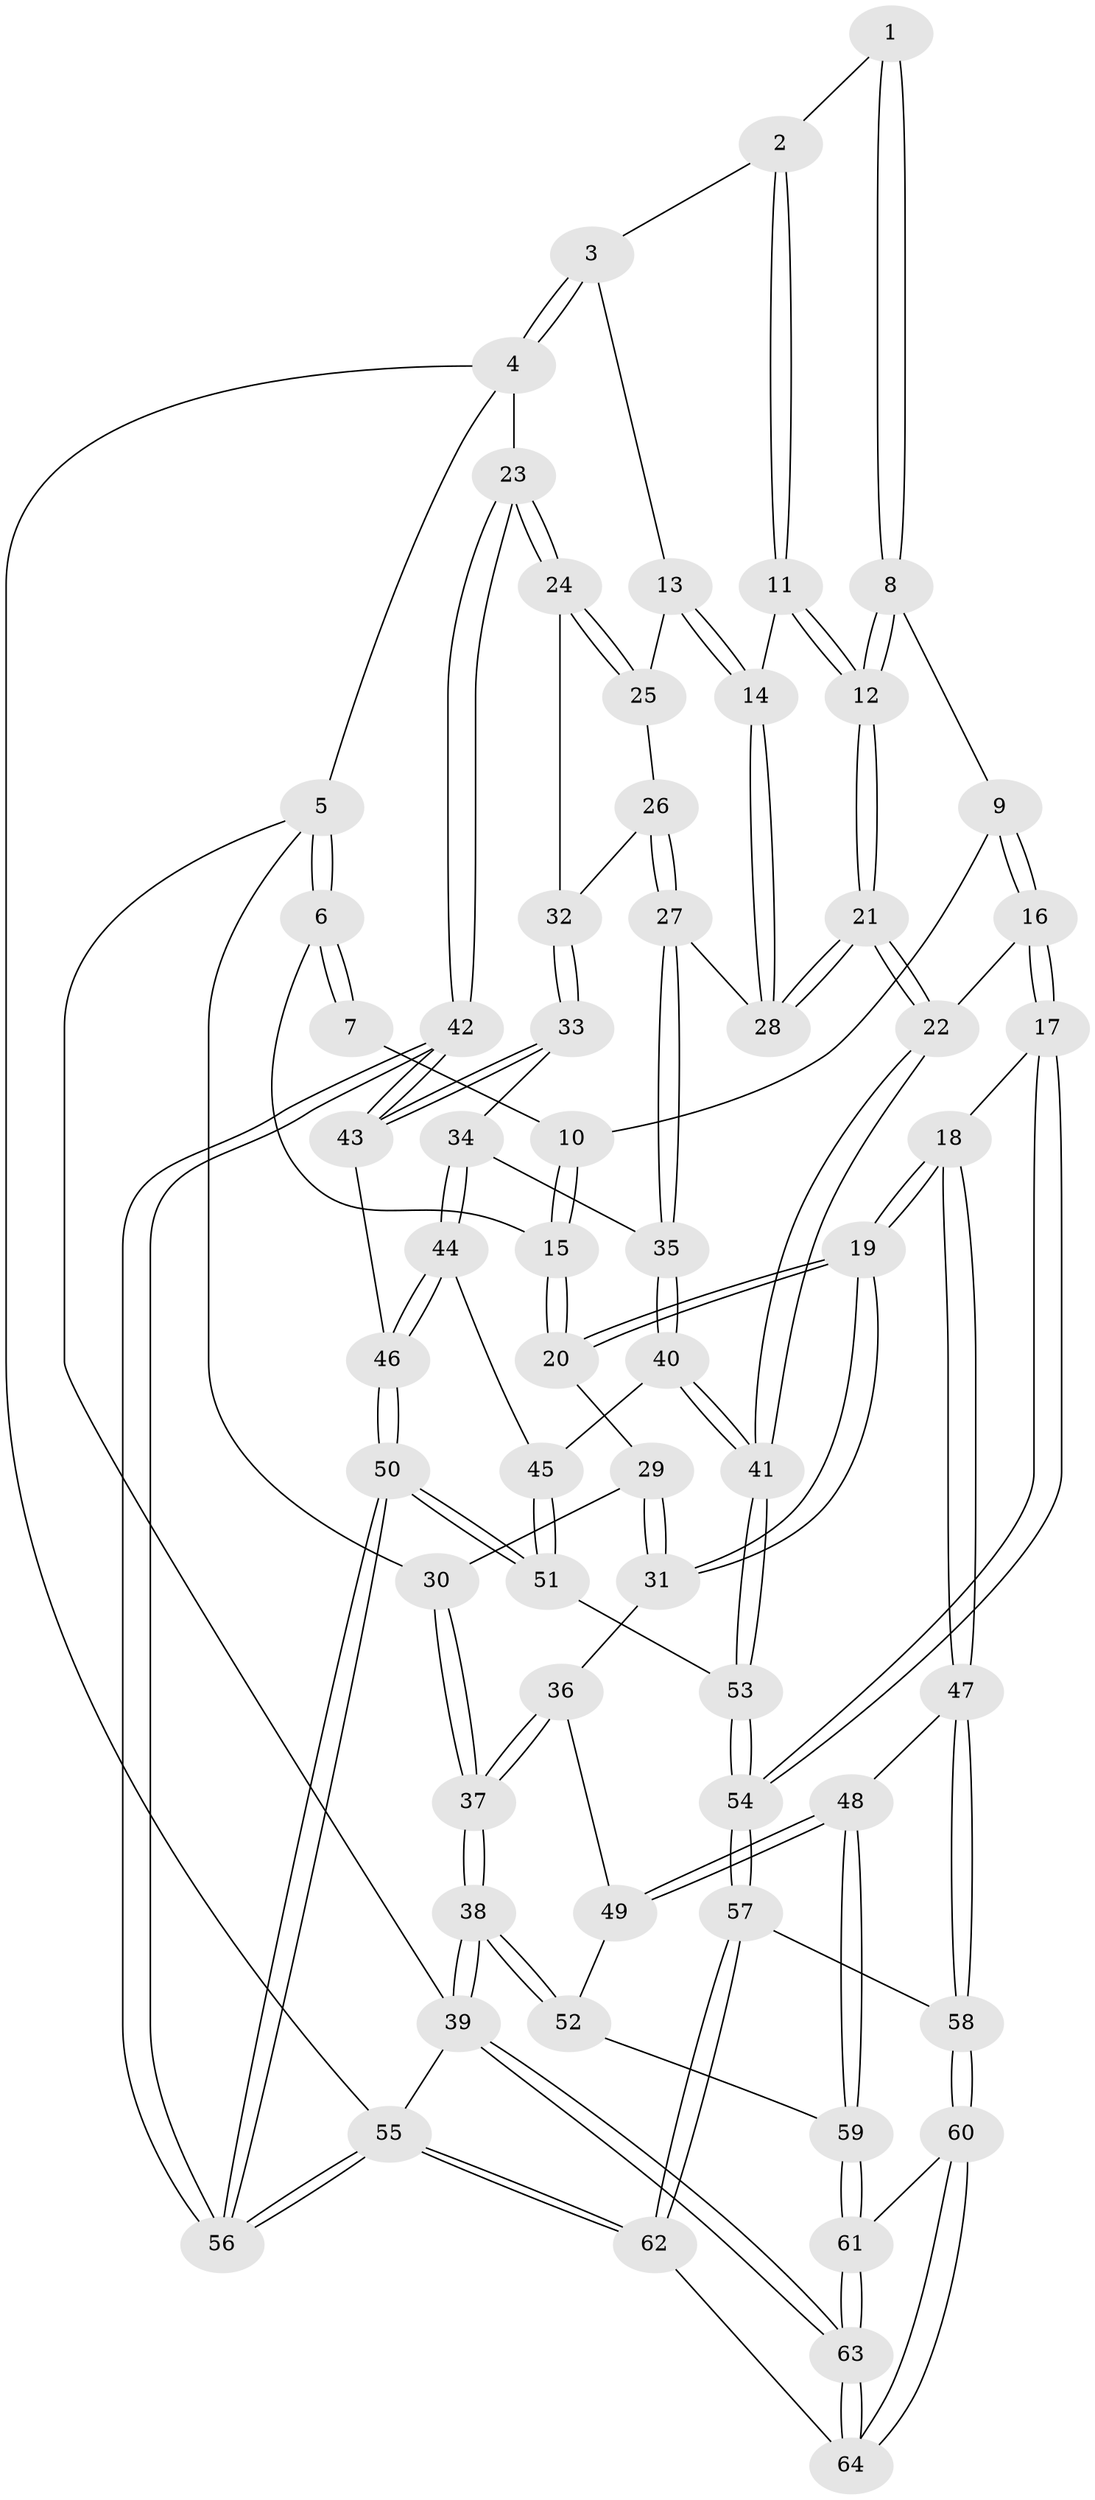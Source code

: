 // Generated by graph-tools (version 1.1) at 2025/51/03/09/25 03:51:12]
// undirected, 64 vertices, 157 edges
graph export_dot {
graph [start="1"]
  node [color=gray90,style=filled];
  1 [pos="+0.4970254247299127+0"];
  2 [pos="+0.7153521989188205+0"];
  3 [pos="+0.9570658610909916+0"];
  4 [pos="+1+0"];
  5 [pos="+0+0"];
  6 [pos="+0+0"];
  7 [pos="+0.44006450443830625+0"];
  8 [pos="+0.5118952082273158+0.18263249023502454"];
  9 [pos="+0.4003226718459198+0.14791899496346814"];
  10 [pos="+0.3934895236781142+0.1396975734015296"];
  11 [pos="+0.6535661473463033+0.12454055105086588"];
  12 [pos="+0.5553601843213147+0.23106810570520367"];
  13 [pos="+0.8696931876999283+0.17408066108630066"];
  14 [pos="+0.73560238742881+0.23347275627877934"];
  15 [pos="+0.30642766172642144+0.1701380002008415"];
  16 [pos="+0.4177957665739866+0.4099267469665296"];
  17 [pos="+0.39686750123110726+0.42079246123328073"];
  18 [pos="+0.34484461206377154+0.437922157875336"];
  19 [pos="+0.32133242681418167+0.4246697309627607"];
  20 [pos="+0.2744314515023229+0.28350618050486504"];
  21 [pos="+0.5435328889184672+0.34597470301090016"];
  22 [pos="+0.5297710511469923+0.3787419633291079"];
  23 [pos="+1+0.3376072089732915"];
  24 [pos="+1+0.31895488597935623"];
  25 [pos="+0.875551298066213+0.19525723609466586"];
  26 [pos="+0.8639911781071195+0.34547390863144156"];
  27 [pos="+0.7980306105878621+0.3647643203776681"];
  28 [pos="+0.7299742346359468+0.25545664207852714"];
  29 [pos="+0.1007732024256542+0.16106832218986494"];
  30 [pos="+0+0"];
  31 [pos="+0.15042059810535022+0.425258013351883"];
  32 [pos="+0.8660302036587536+0.3465605438122495"];
  33 [pos="+0.9061193947334084+0.4262805417991972"];
  34 [pos="+0.8767913113515662+0.48291435350371065"];
  35 [pos="+0.7731361316652956+0.3919286603104107"];
  36 [pos="+0.06214921099218841+0.44989100397715026"];
  37 [pos="+0+0.40657272769816294"];
  38 [pos="+0+0.6984976157751042"];
  39 [pos="+0+1"];
  40 [pos="+0.6806033758549861+0.4773797514294599"];
  41 [pos="+0.6794153052196144+0.4776521957452025"];
  42 [pos="+1+0.5410038938095074"];
  43 [pos="+1+0.5341089107090807"];
  44 [pos="+0.8626333695791306+0.530600214928846"];
  45 [pos="+0.7939714623329157+0.5279720596076147"];
  46 [pos="+0.899473461319097+0.5581645036148536"];
  47 [pos="+0.32419360831388266+0.6182202012451531"];
  48 [pos="+0.1815262328915575+0.7409666966842076"];
  49 [pos="+0.07133991707010152+0.4879569408829002"];
  50 [pos="+0.8389862249749961+0.7652275595329316"];
  51 [pos="+0.8284744498006591+0.761832561309453"];
  52 [pos="+0.025191133864765864+0.714101602644848"];
  53 [pos="+0.6344578947810616+0.7369776751652733"];
  54 [pos="+0.6308503069914735+0.7390664644000513"];
  55 [pos="+1+1"];
  56 [pos="+1+1"];
  57 [pos="+0.60797132425071+0.7583326259901695"];
  58 [pos="+0.5060011759066978+0.7644003429343996"];
  59 [pos="+0.17488941077507095+0.7516762059485864"];
  60 [pos="+0.4148811876962214+0.8712082269054312"];
  61 [pos="+0.1932233356655186+0.9013845368997186"];
  62 [pos="+0.6459558878292614+1"];
  63 [pos="+0.0030544857184821167+1"];
  64 [pos="+0.5070398677705042+1"];
  1 -- 2;
  1 -- 8;
  1 -- 8;
  2 -- 3;
  2 -- 11;
  2 -- 11;
  3 -- 4;
  3 -- 4;
  3 -- 13;
  4 -- 5;
  4 -- 23;
  4 -- 55;
  5 -- 6;
  5 -- 6;
  5 -- 30;
  5 -- 39;
  6 -- 7;
  6 -- 7;
  6 -- 15;
  7 -- 10;
  8 -- 9;
  8 -- 12;
  8 -- 12;
  9 -- 10;
  9 -- 16;
  9 -- 16;
  10 -- 15;
  10 -- 15;
  11 -- 12;
  11 -- 12;
  11 -- 14;
  12 -- 21;
  12 -- 21;
  13 -- 14;
  13 -- 14;
  13 -- 25;
  14 -- 28;
  14 -- 28;
  15 -- 20;
  15 -- 20;
  16 -- 17;
  16 -- 17;
  16 -- 22;
  17 -- 18;
  17 -- 54;
  17 -- 54;
  18 -- 19;
  18 -- 19;
  18 -- 47;
  18 -- 47;
  19 -- 20;
  19 -- 20;
  19 -- 31;
  19 -- 31;
  20 -- 29;
  21 -- 22;
  21 -- 22;
  21 -- 28;
  21 -- 28;
  22 -- 41;
  22 -- 41;
  23 -- 24;
  23 -- 24;
  23 -- 42;
  23 -- 42;
  24 -- 25;
  24 -- 25;
  24 -- 32;
  25 -- 26;
  26 -- 27;
  26 -- 27;
  26 -- 32;
  27 -- 28;
  27 -- 35;
  27 -- 35;
  29 -- 30;
  29 -- 31;
  29 -- 31;
  30 -- 37;
  30 -- 37;
  31 -- 36;
  32 -- 33;
  32 -- 33;
  33 -- 34;
  33 -- 43;
  33 -- 43;
  34 -- 35;
  34 -- 44;
  34 -- 44;
  35 -- 40;
  35 -- 40;
  36 -- 37;
  36 -- 37;
  36 -- 49;
  37 -- 38;
  37 -- 38;
  38 -- 39;
  38 -- 39;
  38 -- 52;
  38 -- 52;
  39 -- 63;
  39 -- 63;
  39 -- 55;
  40 -- 41;
  40 -- 41;
  40 -- 45;
  41 -- 53;
  41 -- 53;
  42 -- 43;
  42 -- 43;
  42 -- 56;
  42 -- 56;
  43 -- 46;
  44 -- 45;
  44 -- 46;
  44 -- 46;
  45 -- 51;
  45 -- 51;
  46 -- 50;
  46 -- 50;
  47 -- 48;
  47 -- 58;
  47 -- 58;
  48 -- 49;
  48 -- 49;
  48 -- 59;
  48 -- 59;
  49 -- 52;
  50 -- 51;
  50 -- 51;
  50 -- 56;
  50 -- 56;
  51 -- 53;
  52 -- 59;
  53 -- 54;
  53 -- 54;
  54 -- 57;
  54 -- 57;
  55 -- 56;
  55 -- 56;
  55 -- 62;
  55 -- 62;
  57 -- 58;
  57 -- 62;
  57 -- 62;
  58 -- 60;
  58 -- 60;
  59 -- 61;
  59 -- 61;
  60 -- 61;
  60 -- 64;
  60 -- 64;
  61 -- 63;
  61 -- 63;
  62 -- 64;
  63 -- 64;
  63 -- 64;
}
